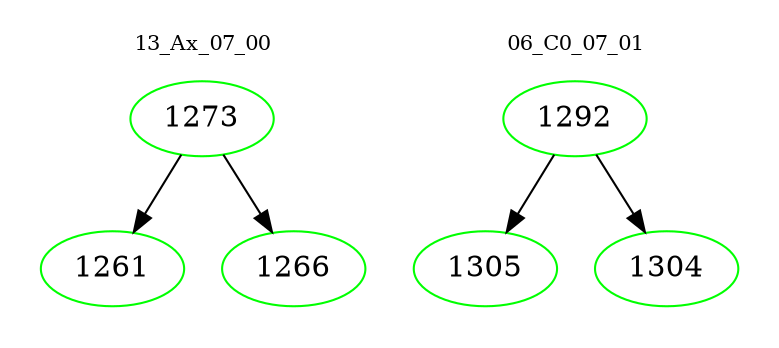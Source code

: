 digraph{
subgraph cluster_0 {
color = white
label = "13_Ax_07_00";
fontsize=10;
T0_1273 [label="1273", color="green"]
T0_1273 -> T0_1261 [color="black"]
T0_1261 [label="1261", color="green"]
T0_1273 -> T0_1266 [color="black"]
T0_1266 [label="1266", color="green"]
}
subgraph cluster_1 {
color = white
label = "06_C0_07_01";
fontsize=10;
T1_1292 [label="1292", color="green"]
T1_1292 -> T1_1305 [color="black"]
T1_1305 [label="1305", color="green"]
T1_1292 -> T1_1304 [color="black"]
T1_1304 [label="1304", color="green"]
}
}
